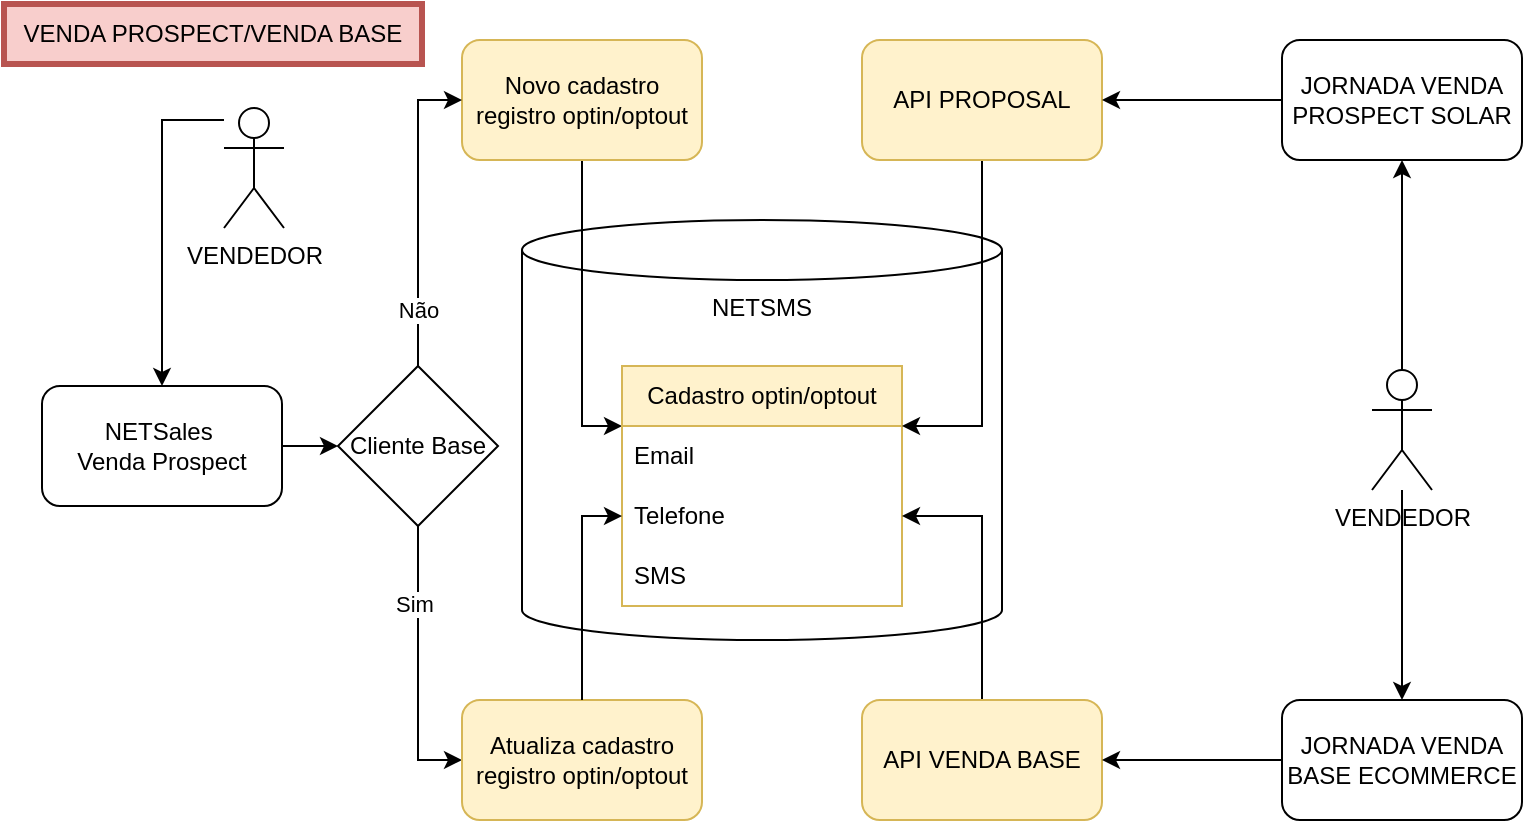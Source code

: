 <mxfile version="24.3.1" type="github" pages="2">
  <diagram name="Venda Prospect/Base" id="NPQVaTTvWhRDFUkvkyOC">
    <mxGraphModel dx="1050" dy="530" grid="1" gridSize="10" guides="1" tooltips="1" connect="1" arrows="1" fold="1" page="1" pageScale="1" pageWidth="827" pageHeight="1169" math="0" shadow="0">
      <root>
        <mxCell id="0" />
        <mxCell id="1" parent="0" />
        <mxCell id="WPxFGDH8g9c_htjjQB-0-18" value="NETSMS" style="shape=cylinder3;whiteSpace=wrap;html=1;boundedLbl=1;backgroundOutline=1;size=15;verticalAlign=top;" vertex="1" parent="1">
          <mxGeometry x="260" y="110" width="240" height="210" as="geometry" />
        </mxCell>
        <mxCell id="WPxFGDH8g9c_htjjQB-0-19" style="edgeStyle=orthogonalEdgeStyle;rounded=0;orthogonalLoop=1;jettySize=auto;html=1;entryX=0.5;entryY=0;entryDx=0;entryDy=0;" edge="1" parent="1" source="WPxFGDH8g9c_htjjQB-0-1" target="WPxFGDH8g9c_htjjQB-0-2">
          <mxGeometry relative="1" as="geometry">
            <mxPoint x="60" y="60" as="sourcePoint" />
            <Array as="points">
              <mxPoint x="80" y="60" />
            </Array>
          </mxGeometry>
        </mxCell>
        <mxCell id="WPxFGDH8g9c_htjjQB-0-1" value="VENDEDOR" style="shape=umlActor;verticalLabelPosition=bottom;verticalAlign=top;html=1;outlineConnect=0;" vertex="1" parent="1">
          <mxGeometry x="111" y="54" width="30" height="60" as="geometry" />
        </mxCell>
        <mxCell id="WPxFGDH8g9c_htjjQB-0-12" style="edgeStyle=orthogonalEdgeStyle;rounded=0;orthogonalLoop=1;jettySize=auto;html=1;entryX=0;entryY=0.5;entryDx=0;entryDy=0;" edge="1" parent="1" source="WPxFGDH8g9c_htjjQB-0-2" target="WPxFGDH8g9c_htjjQB-0-9">
          <mxGeometry relative="1" as="geometry" />
        </mxCell>
        <mxCell id="WPxFGDH8g9c_htjjQB-0-2" value="NETSales&amp;nbsp;&lt;div&gt;Venda Prospect&lt;/div&gt;" style="rounded=1;whiteSpace=wrap;html=1;" vertex="1" parent="1">
          <mxGeometry x="20" y="193" width="120" height="60" as="geometry" />
        </mxCell>
        <mxCell id="WPxFGDH8g9c_htjjQB-0-8" style="edgeStyle=orthogonalEdgeStyle;rounded=0;orthogonalLoop=1;jettySize=auto;html=1;entryX=0;entryY=0.25;entryDx=0;entryDy=0;" edge="1" parent="1" source="WPxFGDH8g9c_htjjQB-0-3" target="WPxFGDH8g9c_htjjQB-0-4">
          <mxGeometry relative="1" as="geometry" />
        </mxCell>
        <mxCell id="WPxFGDH8g9c_htjjQB-0-3" value="Novo cadastro registro optin/optout" style="rounded=1;whiteSpace=wrap;html=1;fillColor=#fff2cc;strokeColor=#d6b656;" vertex="1" parent="1">
          <mxGeometry x="230" y="20" width="120" height="60" as="geometry" />
        </mxCell>
        <mxCell id="WPxFGDH8g9c_htjjQB-0-4" value="Cadastro optin/optout" style="swimlane;fontStyle=0;childLayout=stackLayout;horizontal=1;startSize=30;horizontalStack=0;resizeParent=1;resizeParentMax=0;resizeLast=0;collapsible=1;marginBottom=0;whiteSpace=wrap;html=1;fillColor=#fff2cc;strokeColor=#d6b656;" vertex="1" parent="1">
          <mxGeometry x="310" y="183" width="140" height="120" as="geometry" />
        </mxCell>
        <mxCell id="WPxFGDH8g9c_htjjQB-0-5" value="Email" style="text;strokeColor=none;fillColor=none;align=left;verticalAlign=middle;spacingLeft=4;spacingRight=4;overflow=hidden;points=[[0,0.5],[1,0.5]];portConstraint=eastwest;rotatable=0;whiteSpace=wrap;html=1;" vertex="1" parent="WPxFGDH8g9c_htjjQB-0-4">
          <mxGeometry y="30" width="140" height="30" as="geometry" />
        </mxCell>
        <mxCell id="WPxFGDH8g9c_htjjQB-0-6" value="Telefone" style="text;strokeColor=none;fillColor=none;align=left;verticalAlign=middle;spacingLeft=4;spacingRight=4;overflow=hidden;points=[[0,0.5],[1,0.5]];portConstraint=eastwest;rotatable=0;whiteSpace=wrap;html=1;" vertex="1" parent="WPxFGDH8g9c_htjjQB-0-4">
          <mxGeometry y="60" width="140" height="30" as="geometry" />
        </mxCell>
        <mxCell id="WPxFGDH8g9c_htjjQB-0-7" value="SMS" style="text;strokeColor=none;fillColor=none;align=left;verticalAlign=middle;spacingLeft=4;spacingRight=4;overflow=hidden;points=[[0,0.5],[1,0.5]];portConstraint=eastwest;rotatable=0;whiteSpace=wrap;html=1;" vertex="1" parent="WPxFGDH8g9c_htjjQB-0-4">
          <mxGeometry y="90" width="140" height="30" as="geometry" />
        </mxCell>
        <mxCell id="WPxFGDH8g9c_htjjQB-0-10" style="edgeStyle=orthogonalEdgeStyle;rounded=0;orthogonalLoop=1;jettySize=auto;html=1;entryX=0;entryY=0.5;entryDx=0;entryDy=0;exitX=0.5;exitY=0;exitDx=0;exitDy=0;" edge="1" parent="1" source="WPxFGDH8g9c_htjjQB-0-9" target="WPxFGDH8g9c_htjjQB-0-3">
          <mxGeometry relative="1" as="geometry" />
        </mxCell>
        <mxCell id="WPxFGDH8g9c_htjjQB-0-11" value="Não" style="edgeLabel;html=1;align=center;verticalAlign=middle;resizable=0;points=[];" vertex="1" connectable="0" parent="WPxFGDH8g9c_htjjQB-0-10">
          <mxGeometry x="-0.639" relative="1" as="geometry">
            <mxPoint as="offset" />
          </mxGeometry>
        </mxCell>
        <mxCell id="WPxFGDH8g9c_htjjQB-0-14" style="edgeStyle=orthogonalEdgeStyle;rounded=0;orthogonalLoop=1;jettySize=auto;html=1;entryX=0;entryY=0.5;entryDx=0;entryDy=0;exitX=0.5;exitY=1;exitDx=0;exitDy=0;" edge="1" parent="1" source="WPxFGDH8g9c_htjjQB-0-9" target="WPxFGDH8g9c_htjjQB-0-13">
          <mxGeometry relative="1" as="geometry" />
        </mxCell>
        <mxCell id="WPxFGDH8g9c_htjjQB-0-15" value="Sim" style="edgeLabel;html=1;align=center;verticalAlign=middle;resizable=0;points=[];" vertex="1" connectable="0" parent="WPxFGDH8g9c_htjjQB-0-14">
          <mxGeometry x="-0.44" y="-2" relative="1" as="geometry">
            <mxPoint as="offset" />
          </mxGeometry>
        </mxCell>
        <mxCell id="WPxFGDH8g9c_htjjQB-0-9" value="Cliente Base" style="rhombus;whiteSpace=wrap;html=1;" vertex="1" parent="1">
          <mxGeometry x="168" y="183" width="80" height="80" as="geometry" />
        </mxCell>
        <mxCell id="WPxFGDH8g9c_htjjQB-0-13" value="Atualiza cadastro registro optin/optout" style="rounded=1;whiteSpace=wrap;html=1;fillColor=#fff2cc;strokeColor=#d6b656;" vertex="1" parent="1">
          <mxGeometry x="230" y="350" width="120" height="60" as="geometry" />
        </mxCell>
        <mxCell id="WPxFGDH8g9c_htjjQB-0-16" style="edgeStyle=orthogonalEdgeStyle;rounded=0;orthogonalLoop=1;jettySize=auto;html=1;entryX=0;entryY=0.5;entryDx=0;entryDy=0;" edge="1" parent="1" source="WPxFGDH8g9c_htjjQB-0-13" target="WPxFGDH8g9c_htjjQB-0-6">
          <mxGeometry relative="1" as="geometry" />
        </mxCell>
        <mxCell id="WPxFGDH8g9c_htjjQB-0-22" style="edgeStyle=orthogonalEdgeStyle;rounded=0;orthogonalLoop=1;jettySize=auto;html=1;entryX=1;entryY=0.25;entryDx=0;entryDy=0;" edge="1" parent="1" source="WPxFGDH8g9c_htjjQB-0-21" target="WPxFGDH8g9c_htjjQB-0-4">
          <mxGeometry relative="1" as="geometry" />
        </mxCell>
        <mxCell id="WPxFGDH8g9c_htjjQB-0-21" value="API PROPOSAL" style="rounded=1;whiteSpace=wrap;html=1;fillColor=#fff2cc;strokeColor=#d6b656;" vertex="1" parent="1">
          <mxGeometry x="430" y="20" width="120" height="60" as="geometry" />
        </mxCell>
        <mxCell id="WPxFGDH8g9c_htjjQB-0-24" style="edgeStyle=orthogonalEdgeStyle;rounded=0;orthogonalLoop=1;jettySize=auto;html=1;entryX=1;entryY=0.5;entryDx=0;entryDy=0;" edge="1" parent="1" source="WPxFGDH8g9c_htjjQB-0-23" target="WPxFGDH8g9c_htjjQB-0-6">
          <mxGeometry relative="1" as="geometry" />
        </mxCell>
        <mxCell id="WPxFGDH8g9c_htjjQB-0-23" value="API VENDA BASE" style="rounded=1;whiteSpace=wrap;html=1;fillColor=#fff2cc;strokeColor=#d6b656;" vertex="1" parent="1">
          <mxGeometry x="430" y="350" width="120" height="60" as="geometry" />
        </mxCell>
        <mxCell id="WPxFGDH8g9c_htjjQB-0-26" style="edgeStyle=orthogonalEdgeStyle;rounded=0;orthogonalLoop=1;jettySize=auto;html=1;entryX=1;entryY=0.5;entryDx=0;entryDy=0;" edge="1" parent="1" source="WPxFGDH8g9c_htjjQB-0-25" target="WPxFGDH8g9c_htjjQB-0-21">
          <mxGeometry relative="1" as="geometry" />
        </mxCell>
        <mxCell id="WPxFGDH8g9c_htjjQB-0-25" value="JORNADA VENDA PROSPECT SOLAR" style="rounded=1;whiteSpace=wrap;html=1;" vertex="1" parent="1">
          <mxGeometry x="640" y="20" width="120" height="60" as="geometry" />
        </mxCell>
        <mxCell id="WPxFGDH8g9c_htjjQB-0-28" style="edgeStyle=orthogonalEdgeStyle;rounded=0;orthogonalLoop=1;jettySize=auto;html=1;entryX=1;entryY=0.5;entryDx=0;entryDy=0;" edge="1" parent="1" source="WPxFGDH8g9c_htjjQB-0-27" target="WPxFGDH8g9c_htjjQB-0-23">
          <mxGeometry relative="1" as="geometry" />
        </mxCell>
        <mxCell id="WPxFGDH8g9c_htjjQB-0-27" value="JORNADA VENDA BASE ECOMMERCE" style="rounded=1;whiteSpace=wrap;html=1;" vertex="1" parent="1">
          <mxGeometry x="640" y="350" width="120" height="60" as="geometry" />
        </mxCell>
        <mxCell id="WPxFGDH8g9c_htjjQB-0-30" style="edgeStyle=orthogonalEdgeStyle;rounded=0;orthogonalLoop=1;jettySize=auto;html=1;entryX=0.5;entryY=1;entryDx=0;entryDy=0;" edge="1" parent="1" source="WPxFGDH8g9c_htjjQB-0-29" target="WPxFGDH8g9c_htjjQB-0-25">
          <mxGeometry relative="1" as="geometry" />
        </mxCell>
        <mxCell id="WPxFGDH8g9c_htjjQB-0-31" style="edgeStyle=orthogonalEdgeStyle;rounded=0;orthogonalLoop=1;jettySize=auto;html=1;" edge="1" parent="1" source="WPxFGDH8g9c_htjjQB-0-29" target="WPxFGDH8g9c_htjjQB-0-27">
          <mxGeometry relative="1" as="geometry" />
        </mxCell>
        <mxCell id="WPxFGDH8g9c_htjjQB-0-29" value="VENDEDOR" style="shape=umlActor;verticalLabelPosition=bottom;verticalAlign=top;html=1;outlineConnect=0;" vertex="1" parent="1">
          <mxGeometry x="685" y="185" width="30" height="60" as="geometry" />
        </mxCell>
        <mxCell id="WPxFGDH8g9c_htjjQB-0-32" value="VENDA PROSPECT/VENDA BASE" style="text;html=1;align=center;verticalAlign=middle;whiteSpace=wrap;rounded=0;fillColor=#f8cecc;strokeColor=#b85450;strokeWidth=3;" vertex="1" parent="1">
          <mxGeometry x="1" y="2" width="209" height="30" as="geometry" />
        </mxCell>
      </root>
    </mxGraphModel>
  </diagram>
  <diagram name="Atendimento" id="7ELKBeoCZUNTVQZFax3h">
    <mxGraphModel dx="1050" dy="530" grid="1" gridSize="10" guides="1" tooltips="1" connect="1" arrows="1" fold="1" page="1" pageScale="1" pageWidth="827" pageHeight="1169" math="0" shadow="0">
      <root>
        <mxCell id="lgTOI-XekvO7YTn3rAP--0" />
        <mxCell id="lgTOI-XekvO7YTn3rAP--1" parent="lgTOI-XekvO7YTn3rAP--0" />
        <mxCell id="lgTOI-XekvO7YTn3rAP--2" value="NETSMS" style="shape=cylinder3;whiteSpace=wrap;html=1;boundedLbl=1;backgroundOutline=1;size=15;verticalAlign=top;" vertex="1" parent="lgTOI-XekvO7YTn3rAP--1">
          <mxGeometry x="260" y="110" width="240" height="210" as="geometry" />
        </mxCell>
        <mxCell id="lgTOI-XekvO7YTn3rAP--3" style="edgeStyle=orthogonalEdgeStyle;rounded=0;orthogonalLoop=1;jettySize=auto;html=1;entryX=0.5;entryY=0;entryDx=0;entryDy=0;" edge="1" parent="lgTOI-XekvO7YTn3rAP--1" source="lgTOI-XekvO7YTn3rAP--4" target="lgTOI-XekvO7YTn3rAP--6">
          <mxGeometry relative="1" as="geometry">
            <mxPoint x="60" y="60" as="sourcePoint" />
            <Array as="points">
              <mxPoint x="80" y="60" />
            </Array>
          </mxGeometry>
        </mxCell>
        <mxCell id="lgTOI-XekvO7YTn3rAP--4" value="VENDEDOR" style="shape=umlActor;verticalLabelPosition=bottom;verticalAlign=top;html=1;outlineConnect=0;" vertex="1" parent="lgTOI-XekvO7YTn3rAP--1">
          <mxGeometry x="111" y="54" width="30" height="60" as="geometry" />
        </mxCell>
        <mxCell id="lgTOI-XekvO7YTn3rAP--5" style="edgeStyle=orthogonalEdgeStyle;rounded=0;orthogonalLoop=1;jettySize=auto;html=1;entryX=0;entryY=0.5;entryDx=0;entryDy=0;" edge="1" parent="lgTOI-XekvO7YTn3rAP--1" source="lgTOI-XekvO7YTn3rAP--6" target="lgTOI-XekvO7YTn3rAP--17">
          <mxGeometry relative="1" as="geometry" />
        </mxCell>
        <mxCell id="lgTOI-XekvO7YTn3rAP--6" value="NETSales&amp;nbsp;&lt;div&gt;Venda Prospect&lt;/div&gt;" style="rounded=1;whiteSpace=wrap;html=1;" vertex="1" parent="lgTOI-XekvO7YTn3rAP--1">
          <mxGeometry x="20" y="193" width="120" height="60" as="geometry" />
        </mxCell>
        <mxCell id="lgTOI-XekvO7YTn3rAP--7" style="edgeStyle=orthogonalEdgeStyle;rounded=0;orthogonalLoop=1;jettySize=auto;html=1;entryX=0;entryY=0.25;entryDx=0;entryDy=0;" edge="1" parent="lgTOI-XekvO7YTn3rAP--1" source="lgTOI-XekvO7YTn3rAP--8" target="lgTOI-XekvO7YTn3rAP--9">
          <mxGeometry relative="1" as="geometry" />
        </mxCell>
        <mxCell id="lgTOI-XekvO7YTn3rAP--8" value="Novo cadastro registro optin/optout" style="rounded=1;whiteSpace=wrap;html=1;fillColor=#fff2cc;strokeColor=#d6b656;" vertex="1" parent="lgTOI-XekvO7YTn3rAP--1">
          <mxGeometry x="230" y="20" width="120" height="60" as="geometry" />
        </mxCell>
        <mxCell id="lgTOI-XekvO7YTn3rAP--9" value="Cadastro optin/optout" style="swimlane;fontStyle=0;childLayout=stackLayout;horizontal=1;startSize=30;horizontalStack=0;resizeParent=1;resizeParentMax=0;resizeLast=0;collapsible=1;marginBottom=0;whiteSpace=wrap;html=1;fillColor=#fff2cc;strokeColor=#d6b656;" vertex="1" parent="lgTOI-XekvO7YTn3rAP--1">
          <mxGeometry x="310" y="183" width="140" height="120" as="geometry" />
        </mxCell>
        <mxCell id="lgTOI-XekvO7YTn3rAP--10" value="Email" style="text;strokeColor=none;fillColor=none;align=left;verticalAlign=middle;spacingLeft=4;spacingRight=4;overflow=hidden;points=[[0,0.5],[1,0.5]];portConstraint=eastwest;rotatable=0;whiteSpace=wrap;html=1;" vertex="1" parent="lgTOI-XekvO7YTn3rAP--9">
          <mxGeometry y="30" width="140" height="30" as="geometry" />
        </mxCell>
        <mxCell id="lgTOI-XekvO7YTn3rAP--11" value="Telefone" style="text;strokeColor=none;fillColor=none;align=left;verticalAlign=middle;spacingLeft=4;spacingRight=4;overflow=hidden;points=[[0,0.5],[1,0.5]];portConstraint=eastwest;rotatable=0;whiteSpace=wrap;html=1;" vertex="1" parent="lgTOI-XekvO7YTn3rAP--9">
          <mxGeometry y="60" width="140" height="30" as="geometry" />
        </mxCell>
        <mxCell id="lgTOI-XekvO7YTn3rAP--12" value="SMS" style="text;strokeColor=none;fillColor=none;align=left;verticalAlign=middle;spacingLeft=4;spacingRight=4;overflow=hidden;points=[[0,0.5],[1,0.5]];portConstraint=eastwest;rotatable=0;whiteSpace=wrap;html=1;" vertex="1" parent="lgTOI-XekvO7YTn3rAP--9">
          <mxGeometry y="90" width="140" height="30" as="geometry" />
        </mxCell>
        <mxCell id="lgTOI-XekvO7YTn3rAP--13" style="edgeStyle=orthogonalEdgeStyle;rounded=0;orthogonalLoop=1;jettySize=auto;html=1;entryX=0;entryY=0.5;entryDx=0;entryDy=0;exitX=0.5;exitY=0;exitDx=0;exitDy=0;" edge="1" parent="lgTOI-XekvO7YTn3rAP--1" source="lgTOI-XekvO7YTn3rAP--17" target="lgTOI-XekvO7YTn3rAP--8">
          <mxGeometry relative="1" as="geometry" />
        </mxCell>
        <mxCell id="lgTOI-XekvO7YTn3rAP--14" value="Não" style="edgeLabel;html=1;align=center;verticalAlign=middle;resizable=0;points=[];" vertex="1" connectable="0" parent="lgTOI-XekvO7YTn3rAP--13">
          <mxGeometry x="-0.639" relative="1" as="geometry">
            <mxPoint as="offset" />
          </mxGeometry>
        </mxCell>
        <mxCell id="lgTOI-XekvO7YTn3rAP--15" style="edgeStyle=orthogonalEdgeStyle;rounded=0;orthogonalLoop=1;jettySize=auto;html=1;entryX=0;entryY=0.5;entryDx=0;entryDy=0;exitX=0.5;exitY=1;exitDx=0;exitDy=0;" edge="1" parent="lgTOI-XekvO7YTn3rAP--1" source="lgTOI-XekvO7YTn3rAP--17" target="lgTOI-XekvO7YTn3rAP--18">
          <mxGeometry relative="1" as="geometry" />
        </mxCell>
        <mxCell id="lgTOI-XekvO7YTn3rAP--16" value="Sim" style="edgeLabel;html=1;align=center;verticalAlign=middle;resizable=0;points=[];" vertex="1" connectable="0" parent="lgTOI-XekvO7YTn3rAP--15">
          <mxGeometry x="-0.44" y="-2" relative="1" as="geometry">
            <mxPoint as="offset" />
          </mxGeometry>
        </mxCell>
        <mxCell id="lgTOI-XekvO7YTn3rAP--17" value="Cliente Base" style="rhombus;whiteSpace=wrap;html=1;" vertex="1" parent="lgTOI-XekvO7YTn3rAP--1">
          <mxGeometry x="168" y="183" width="80" height="80" as="geometry" />
        </mxCell>
        <mxCell id="lgTOI-XekvO7YTn3rAP--18" value="Atualiza cadastro registro optin/optout" style="rounded=1;whiteSpace=wrap;html=1;fillColor=#fff2cc;strokeColor=#d6b656;" vertex="1" parent="lgTOI-XekvO7YTn3rAP--1">
          <mxGeometry x="230" y="350" width="120" height="60" as="geometry" />
        </mxCell>
        <mxCell id="lgTOI-XekvO7YTn3rAP--19" style="edgeStyle=orthogonalEdgeStyle;rounded=0;orthogonalLoop=1;jettySize=auto;html=1;entryX=0;entryY=0.5;entryDx=0;entryDy=0;" edge="1" parent="lgTOI-XekvO7YTn3rAP--1" source="lgTOI-XekvO7YTn3rAP--18" target="lgTOI-XekvO7YTn3rAP--11">
          <mxGeometry relative="1" as="geometry" />
        </mxCell>
        <mxCell id="lgTOI-XekvO7YTn3rAP--20" style="edgeStyle=orthogonalEdgeStyle;rounded=0;orthogonalLoop=1;jettySize=auto;html=1;entryX=1;entryY=0.25;entryDx=0;entryDy=0;" edge="1" parent="lgTOI-XekvO7YTn3rAP--1" source="lgTOI-XekvO7YTn3rAP--21" target="lgTOI-XekvO7YTn3rAP--9">
          <mxGeometry relative="1" as="geometry" />
        </mxCell>
        <mxCell id="lgTOI-XekvO7YTn3rAP--21" value="API PROPOSAL" style="rounded=1;whiteSpace=wrap;html=1;fillColor=#fff2cc;strokeColor=#d6b656;" vertex="1" parent="lgTOI-XekvO7YTn3rAP--1">
          <mxGeometry x="430" y="20" width="120" height="60" as="geometry" />
        </mxCell>
        <mxCell id="lgTOI-XekvO7YTn3rAP--22" style="edgeStyle=orthogonalEdgeStyle;rounded=0;orthogonalLoop=1;jettySize=auto;html=1;entryX=1;entryY=0.5;entryDx=0;entryDy=0;" edge="1" parent="lgTOI-XekvO7YTn3rAP--1" source="lgTOI-XekvO7YTn3rAP--23" target="lgTOI-XekvO7YTn3rAP--11">
          <mxGeometry relative="1" as="geometry" />
        </mxCell>
        <mxCell id="lgTOI-XekvO7YTn3rAP--23" value="API VENDA BASE" style="rounded=1;whiteSpace=wrap;html=1;fillColor=#fff2cc;strokeColor=#d6b656;" vertex="1" parent="lgTOI-XekvO7YTn3rAP--1">
          <mxGeometry x="430" y="350" width="120" height="60" as="geometry" />
        </mxCell>
        <mxCell id="lgTOI-XekvO7YTn3rAP--24" style="edgeStyle=orthogonalEdgeStyle;rounded=0;orthogonalLoop=1;jettySize=auto;html=1;entryX=1;entryY=0.5;entryDx=0;entryDy=0;" edge="1" parent="lgTOI-XekvO7YTn3rAP--1" source="lgTOI-XekvO7YTn3rAP--25" target="lgTOI-XekvO7YTn3rAP--21">
          <mxGeometry relative="1" as="geometry" />
        </mxCell>
        <mxCell id="lgTOI-XekvO7YTn3rAP--25" value="JORNADA VENDA PROSPECT SOLAR" style="rounded=1;whiteSpace=wrap;html=1;" vertex="1" parent="lgTOI-XekvO7YTn3rAP--1">
          <mxGeometry x="640" y="20" width="120" height="60" as="geometry" />
        </mxCell>
        <mxCell id="lgTOI-XekvO7YTn3rAP--26" style="edgeStyle=orthogonalEdgeStyle;rounded=0;orthogonalLoop=1;jettySize=auto;html=1;entryX=1;entryY=0.5;entryDx=0;entryDy=0;" edge="1" parent="lgTOI-XekvO7YTn3rAP--1" source="lgTOI-XekvO7YTn3rAP--27" target="lgTOI-XekvO7YTn3rAP--23">
          <mxGeometry relative="1" as="geometry" />
        </mxCell>
        <mxCell id="lgTOI-XekvO7YTn3rAP--27" value="JORNADA VENDA BASE ECOMMERCE" style="rounded=1;whiteSpace=wrap;html=1;" vertex="1" parent="lgTOI-XekvO7YTn3rAP--1">
          <mxGeometry x="640" y="350" width="120" height="60" as="geometry" />
        </mxCell>
        <mxCell id="lgTOI-XekvO7YTn3rAP--28" style="edgeStyle=orthogonalEdgeStyle;rounded=0;orthogonalLoop=1;jettySize=auto;html=1;entryX=0.5;entryY=1;entryDx=0;entryDy=0;" edge="1" parent="lgTOI-XekvO7YTn3rAP--1" source="lgTOI-XekvO7YTn3rAP--30" target="lgTOI-XekvO7YTn3rAP--25">
          <mxGeometry relative="1" as="geometry" />
        </mxCell>
        <mxCell id="lgTOI-XekvO7YTn3rAP--29" style="edgeStyle=orthogonalEdgeStyle;rounded=0;orthogonalLoop=1;jettySize=auto;html=1;" edge="1" parent="lgTOI-XekvO7YTn3rAP--1" source="lgTOI-XekvO7YTn3rAP--30" target="lgTOI-XekvO7YTn3rAP--27">
          <mxGeometry relative="1" as="geometry" />
        </mxCell>
        <mxCell id="lgTOI-XekvO7YTn3rAP--30" value="VENDEDOR" style="shape=umlActor;verticalLabelPosition=bottom;verticalAlign=top;html=1;outlineConnect=0;" vertex="1" parent="lgTOI-XekvO7YTn3rAP--1">
          <mxGeometry x="685" y="185" width="30" height="60" as="geometry" />
        </mxCell>
        <mxCell id="lgTOI-XekvO7YTn3rAP--31" value="ATENDIMENTO" style="text;html=1;align=center;verticalAlign=middle;whiteSpace=wrap;rounded=0;fillColor=#f8cecc;strokeColor=#b85450;strokeWidth=3;" vertex="1" parent="lgTOI-XekvO7YTn3rAP--1">
          <mxGeometry x="1" y="2" width="209" height="30" as="geometry" />
        </mxCell>
      </root>
    </mxGraphModel>
  </diagram>
</mxfile>
